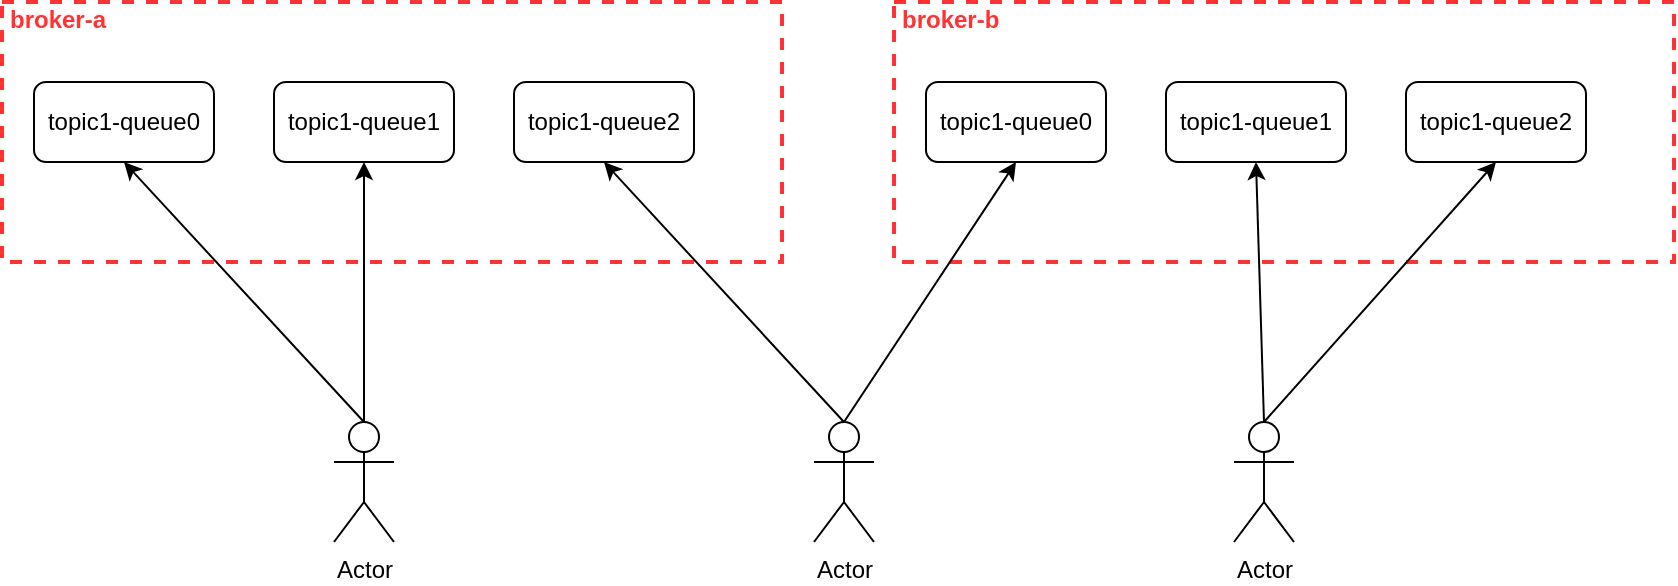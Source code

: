 <mxfile version="14.6.6" type="github">
  <diagram id="RvaSd6Aqlo30wJk9XITC" name="Page-1">
    <mxGraphModel dx="946" dy="536" grid="1" gridSize="10" guides="1" tooltips="1" connect="1" arrows="1" fold="1" page="1" pageScale="1" pageWidth="827" pageHeight="1169" math="0" shadow="0">
      <root>
        <mxCell id="0" />
        <mxCell id="1" parent="0" />
        <mxCell id="UU_FApAgsYYuH-4BIufh-6" value="broker-a" style="html=1;fontColor=#FF3333;fontStyle=1;align=left;verticalAlign=top;spacing=0;labelBorderColor=none;fillColor=none;dashed=1;strokeWidth=2;strokeColor=#FF3333;spacingLeft=4;spacingTop=-3;" vertex="1" parent="1">
          <mxGeometry x="24" y="90" width="390" height="130" as="geometry" />
        </mxCell>
        <mxCell id="UU_FApAgsYYuH-4BIufh-2" value="Actor" style="shape=umlActor;verticalLabelPosition=bottom;verticalAlign=top;html=1;" vertex="1" parent="1">
          <mxGeometry x="190" y="300" width="30" height="60" as="geometry" />
        </mxCell>
        <mxCell id="UU_FApAgsYYuH-4BIufh-23" style="rounded=0;orthogonalLoop=1;jettySize=auto;html=1;exitX=0.5;exitY=1;exitDx=0;exitDy=0;entryX=0.5;entryY=0;entryDx=0;entryDy=0;entryPerimeter=0;startArrow=classic;startFill=1;endArrow=none;endFill=0;" edge="1" parent="1" source="UU_FApAgsYYuH-4BIufh-3" target="UU_FApAgsYYuH-4BIufh-2">
          <mxGeometry relative="1" as="geometry" />
        </mxCell>
        <mxCell id="UU_FApAgsYYuH-4BIufh-3" value="topic1-queue0" style="rounded=1;whiteSpace=wrap;html=1;" vertex="1" parent="1">
          <mxGeometry x="40" y="130" width="90" height="40" as="geometry" />
        </mxCell>
        <mxCell id="UU_FApAgsYYuH-4BIufh-11" value="Actor" style="shape=umlActor;verticalLabelPosition=bottom;verticalAlign=top;html=1;" vertex="1" parent="1">
          <mxGeometry x="640" y="300" width="30" height="60" as="geometry" />
        </mxCell>
        <mxCell id="UU_FApAgsYYuH-4BIufh-12" value="Actor" style="shape=umlActor;verticalLabelPosition=bottom;verticalAlign=top;html=1;" vertex="1" parent="1">
          <mxGeometry x="430" y="300" width="30" height="60" as="geometry" />
        </mxCell>
        <mxCell id="UU_FApAgsYYuH-4BIufh-24" style="edgeStyle=none;rounded=0;orthogonalLoop=1;jettySize=auto;html=1;exitX=0.5;exitY=1;exitDx=0;exitDy=0;entryX=0.5;entryY=0;entryDx=0;entryDy=0;entryPerimeter=0;startArrow=classic;startFill=1;endArrow=none;endFill=0;" edge="1" parent="1" source="UU_FApAgsYYuH-4BIufh-13" target="UU_FApAgsYYuH-4BIufh-2">
          <mxGeometry relative="1" as="geometry" />
        </mxCell>
        <mxCell id="UU_FApAgsYYuH-4BIufh-13" value="topic1-queue1" style="rounded=1;whiteSpace=wrap;html=1;" vertex="1" parent="1">
          <mxGeometry x="160" y="130" width="90" height="40" as="geometry" />
        </mxCell>
        <mxCell id="UU_FApAgsYYuH-4BIufh-27" style="edgeStyle=none;rounded=0;orthogonalLoop=1;jettySize=auto;html=1;exitX=0.5;exitY=1;exitDx=0;exitDy=0;entryX=0.5;entryY=0;entryDx=0;entryDy=0;entryPerimeter=0;startArrow=classic;startFill=1;endArrow=none;endFill=0;" edge="1" parent="1" source="UU_FApAgsYYuH-4BIufh-14" target="UU_FApAgsYYuH-4BIufh-12">
          <mxGeometry relative="1" as="geometry" />
        </mxCell>
        <mxCell id="UU_FApAgsYYuH-4BIufh-14" value="topic1-queue2" style="rounded=1;whiteSpace=wrap;html=1;" vertex="1" parent="1">
          <mxGeometry x="280" y="130" width="90" height="40" as="geometry" />
        </mxCell>
        <mxCell id="UU_FApAgsYYuH-4BIufh-15" value="broker-b" style="html=1;fontColor=#FF3333;fontStyle=1;align=left;verticalAlign=top;spacing=0;labelBorderColor=none;fillColor=none;dashed=1;strokeWidth=2;strokeColor=#FF3333;spacingLeft=4;spacingTop=-3;" vertex="1" parent="1">
          <mxGeometry x="470" y="90" width="390" height="130" as="geometry" />
        </mxCell>
        <mxCell id="UU_FApAgsYYuH-4BIufh-26" style="edgeStyle=none;rounded=0;orthogonalLoop=1;jettySize=auto;html=1;exitX=0.5;exitY=1;exitDx=0;exitDy=0;entryX=0.5;entryY=0;entryDx=0;entryDy=0;entryPerimeter=0;startArrow=classic;startFill=1;endArrow=none;endFill=0;" edge="1" parent="1" source="UU_FApAgsYYuH-4BIufh-16" target="UU_FApAgsYYuH-4BIufh-12">
          <mxGeometry relative="1" as="geometry" />
        </mxCell>
        <mxCell id="UU_FApAgsYYuH-4BIufh-16" value="topic1-queue0" style="rounded=1;whiteSpace=wrap;html=1;" vertex="1" parent="1">
          <mxGeometry x="486" y="130" width="90" height="40" as="geometry" />
        </mxCell>
        <mxCell id="UU_FApAgsYYuH-4BIufh-28" style="edgeStyle=none;rounded=0;orthogonalLoop=1;jettySize=auto;html=1;exitX=0.5;exitY=1;exitDx=0;exitDy=0;entryX=0.5;entryY=0;entryDx=0;entryDy=0;entryPerimeter=0;startArrow=classic;startFill=1;endArrow=none;endFill=0;" edge="1" parent="1" source="UU_FApAgsYYuH-4BIufh-17" target="UU_FApAgsYYuH-4BIufh-11">
          <mxGeometry relative="1" as="geometry" />
        </mxCell>
        <mxCell id="UU_FApAgsYYuH-4BIufh-17" value="topic1-queue1" style="rounded=1;whiteSpace=wrap;html=1;" vertex="1" parent="1">
          <mxGeometry x="606" y="130" width="90" height="40" as="geometry" />
        </mxCell>
        <mxCell id="UU_FApAgsYYuH-4BIufh-29" style="edgeStyle=none;rounded=0;orthogonalLoop=1;jettySize=auto;html=1;exitX=0.5;exitY=1;exitDx=0;exitDy=0;entryX=0.5;entryY=0;entryDx=0;entryDy=0;entryPerimeter=0;startArrow=classic;startFill=1;endArrow=none;endFill=0;" edge="1" parent="1" source="UU_FApAgsYYuH-4BIufh-18" target="UU_FApAgsYYuH-4BIufh-11">
          <mxGeometry relative="1" as="geometry" />
        </mxCell>
        <mxCell id="UU_FApAgsYYuH-4BIufh-18" value="topic1-queue2" style="rounded=1;whiteSpace=wrap;html=1;" vertex="1" parent="1">
          <mxGeometry x="726" y="130" width="90" height="40" as="geometry" />
        </mxCell>
      </root>
    </mxGraphModel>
  </diagram>
</mxfile>
